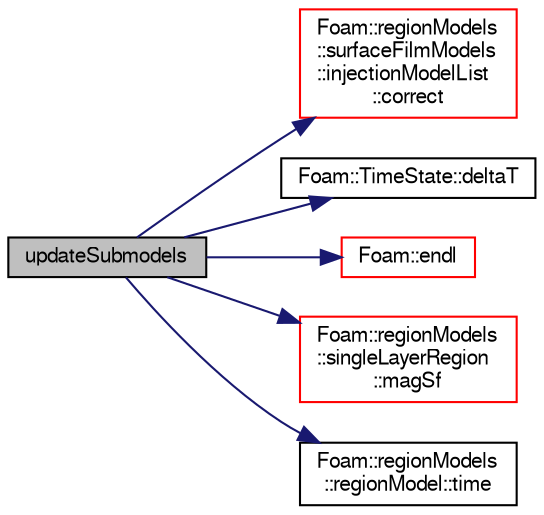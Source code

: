 digraph "updateSubmodels"
{
  bgcolor="transparent";
  edge [fontname="FreeSans",fontsize="10",labelfontname="FreeSans",labelfontsize="10"];
  node [fontname="FreeSans",fontsize="10",shape=record];
  rankdir="LR";
  Node637 [label="updateSubmodels",height=0.2,width=0.4,color="black", fillcolor="grey75", style="filled", fontcolor="black"];
  Node637 -> Node638 [color="midnightblue",fontsize="10",style="solid",fontname="FreeSans"];
  Node638 [label="Foam::regionModels\l::surfaceFilmModels\l::injectionModelList\l::correct",height=0.2,width=0.4,color="red",URL="$a29106.html#ade7ea803eec5a45713b517ac8a73dcbe",tooltip="Correct. "];
  Node637 -> Node673 [color="midnightblue",fontsize="10",style="solid",fontname="FreeSans"];
  Node673 [label="Foam::TimeState::deltaT",height=0.2,width=0.4,color="black",URL="$a26362.html#acf83abeb32c365943662ed3cf3d8634c",tooltip="Return time step. "];
  Node637 -> Node651 [color="midnightblue",fontsize="10",style="solid",fontname="FreeSans"];
  Node651 [label="Foam::endl",height=0.2,width=0.4,color="red",URL="$a21124.html#a2db8fe02a0d3909e9351bb4275b23ce4",tooltip="Add newline and flush stream. "];
  Node637 -> Node674 [color="midnightblue",fontsize="10",style="solid",fontname="FreeSans"];
  Node674 [label="Foam::regionModels\l::singleLayerRegion\l::magSf",height=0.2,width=0.4,color="red",URL="$a29018.html#a731a7fa3f5bd4f856355b52d64f38d1a",tooltip="Return the face area magnitudes / [m2]. "];
  Node637 -> Node644 [color="midnightblue",fontsize="10",style="solid",fontname="FreeSans"];
  Node644 [label="Foam::regionModels\l::regionModel::time",height=0.2,width=0.4,color="black",URL="$a28998.html#a1ed86245b170b9f651f62650b1827500",tooltip="Return the reference to the time database. "];
}
